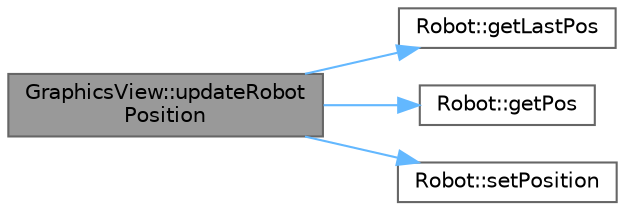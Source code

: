 digraph "GraphicsView::updateRobotPosition"
{
 // LATEX_PDF_SIZE
  bgcolor="transparent";
  edge [fontname=Helvetica,fontsize=10,labelfontname=Helvetica,labelfontsize=10];
  node [fontname=Helvetica,fontsize=10,shape=box,height=0.2,width=0.4];
  rankdir="LR";
  Node1 [id="Node000001",label="GraphicsView::updateRobot\lPosition",height=0.2,width=0.4,color="gray40", fillcolor="grey60", style="filled", fontcolor="black",tooltip="Updates the robot's position and angle in the scene."];
  Node1 -> Node2 [id="edge1_Node000001_Node000002",color="steelblue1",style="solid",tooltip=" "];
  Node2 [id="Node000002",label="Robot::getLastPos",height=0.2,width=0.4,color="grey40", fillcolor="white", style="filled",URL="$class_robot.html#a0bae130875c63f0d51d0fc7026b00590",tooltip="Get the robot's last position as a QPointF."];
  Node1 -> Node3 [id="edge2_Node000001_Node000003",color="steelblue1",style="solid",tooltip=" "];
  Node3 [id="Node000003",label="Robot::getPos",height=0.2,width=0.4,color="grey40", fillcolor="white", style="filled",URL="$class_robot.html#a52f058ec78300e6c9550972841c5d0bf",tooltip="Get the robot's current position as a QPointF."];
  Node1 -> Node4 [id="edge3_Node000001_Node000004",color="steelblue1",style="solid",tooltip=" "];
  Node4 [id="Node000004",label="Robot::setPosition",height=0.2,width=0.4,color="grey40", fillcolor="white", style="filled",URL="$class_robot.html#a01e2677d84fc10bc5449ecd4a0570973",tooltip="Set the robot's position and angle."];
}
